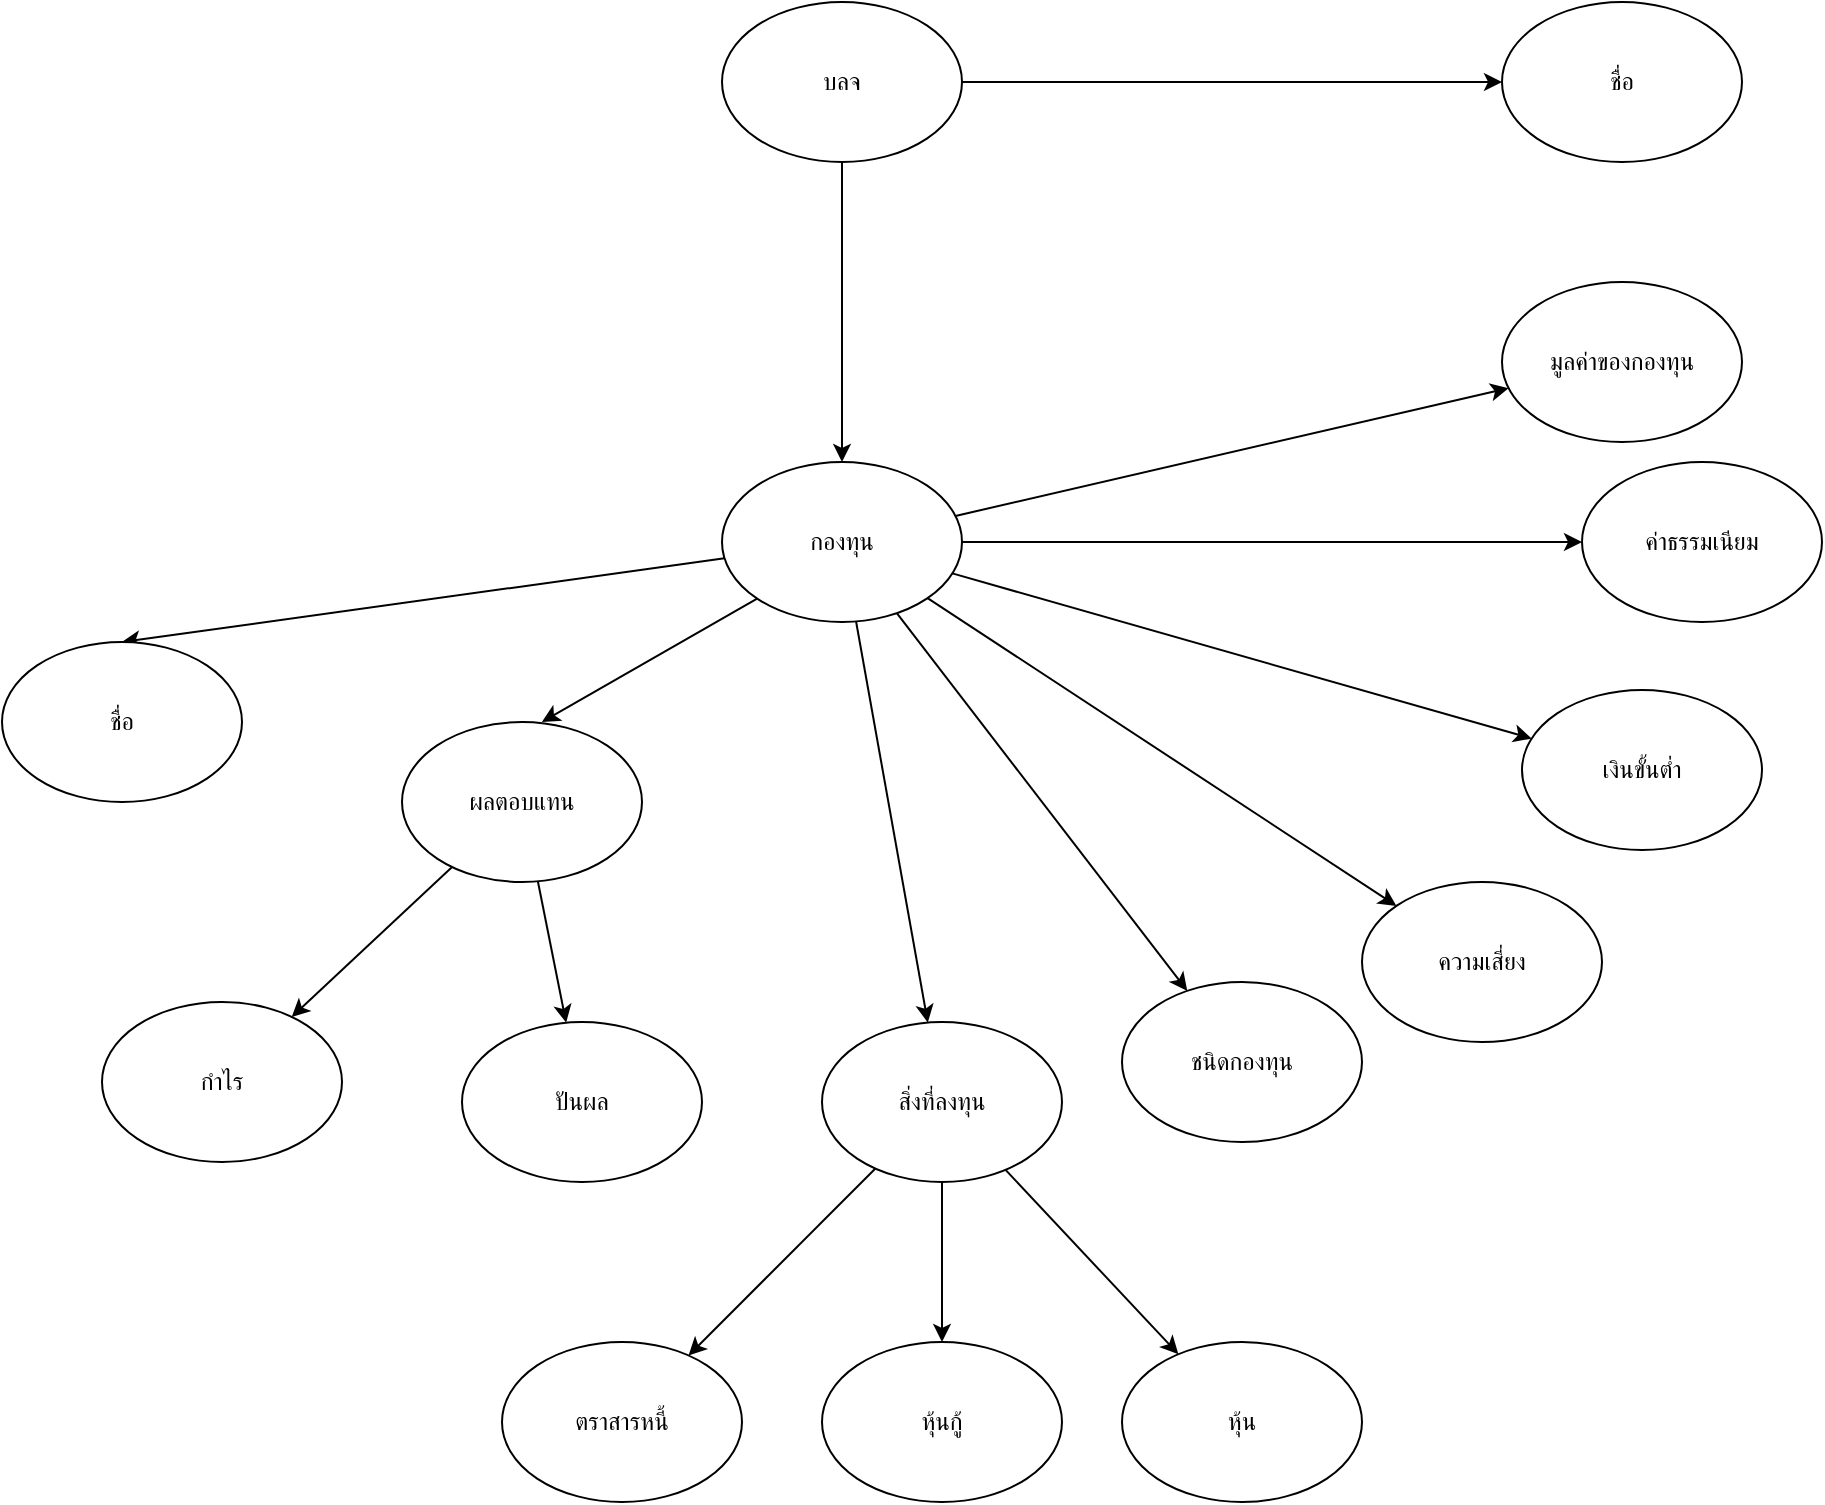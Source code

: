 <mxfile version="13.10.0" type="embed" pages="2">
    <diagram id="pNJxuBg1-X390WHa1x9L" name="Ontology">
        <mxGraphModel dx="1236" dy="941" grid="1" gridSize="10" guides="1" tooltips="1" connect="1" arrows="1" fold="1" page="1" pageScale="1" pageWidth="1169" pageHeight="827" math="0" shadow="0">
            <root>
                <mxCell id="hxNx-i2qnly7g-_exkPQ-0"/>
                <mxCell id="hxNx-i2qnly7g-_exkPQ-1" parent="hxNx-i2qnly7g-_exkPQ-0"/>
                <mxCell id="hxNx-i2qnly7g-_exkPQ-4" style="edgeStyle=none;rounded=0;orthogonalLoop=1;jettySize=auto;html=1;entryX=0.583;entryY=0;entryDx=0;entryDy=0;entryPerimeter=0;exitX=0;exitY=1;exitDx=0;exitDy=0;" parent="hxNx-i2qnly7g-_exkPQ-1" source="hxNx-i2qnly7g-_exkPQ-2" target="hxNx-i2qnly7g-_exkPQ-3" edge="1">
                    <mxGeometry relative="1" as="geometry">
                        <mxPoint x="331.765" y="305.294" as="sourcePoint"/>
                    </mxGeometry>
                </mxCell>
                <mxCell id="hxNx-i2qnly7g-_exkPQ-8" style="edgeStyle=none;rounded=0;orthogonalLoop=1;jettySize=auto;html=1;entryX=0.5;entryY=0;entryDx=0;entryDy=0;" parent="hxNx-i2qnly7g-_exkPQ-1" source="hxNx-i2qnly7g-_exkPQ-2" target="hxNx-i2qnly7g-_exkPQ-7" edge="1">
                    <mxGeometry relative="1" as="geometry"/>
                </mxCell>
                <mxCell id="hxNx-i2qnly7g-_exkPQ-11" value="" style="edgeStyle=none;rounded=0;orthogonalLoop=1;jettySize=auto;html=1;" parent="hxNx-i2qnly7g-_exkPQ-1" source="hxNx-i2qnly7g-_exkPQ-2" target="hxNx-i2qnly7g-_exkPQ-10" edge="1">
                    <mxGeometry relative="1" as="geometry"/>
                </mxCell>
                <mxCell id="hxNx-i2qnly7g-_exkPQ-21" value="" style="edgeStyle=none;rounded=0;orthogonalLoop=1;jettySize=auto;html=1;" parent="hxNx-i2qnly7g-_exkPQ-1" source="hxNx-i2qnly7g-_exkPQ-2" target="hxNx-i2qnly7g-_exkPQ-20" edge="1">
                    <mxGeometry relative="1" as="geometry"/>
                </mxCell>
                <mxCell id="hxNx-i2qnly7g-_exkPQ-24" value="" style="edgeStyle=none;rounded=0;orthogonalLoop=1;jettySize=auto;html=1;" parent="hxNx-i2qnly7g-_exkPQ-1" source="hxNx-i2qnly7g-_exkPQ-2" target="hxNx-i2qnly7g-_exkPQ-23" edge="1">
                    <mxGeometry relative="1" as="geometry"/>
                </mxCell>
                <mxCell id="hxNx-i2qnly7g-_exkPQ-27" value="" style="edgeStyle=none;rounded=0;orthogonalLoop=1;jettySize=auto;html=1;" parent="hxNx-i2qnly7g-_exkPQ-1" source="hxNx-i2qnly7g-_exkPQ-2" target="hxNx-i2qnly7g-_exkPQ-26" edge="1">
                    <mxGeometry relative="1" as="geometry"/>
                </mxCell>
                <mxCell id="hxNx-i2qnly7g-_exkPQ-30" value="" style="edgeStyle=none;rounded=0;orthogonalLoop=1;jettySize=auto;html=1;" parent="hxNx-i2qnly7g-_exkPQ-1" source="hxNx-i2qnly7g-_exkPQ-2" target="hxNx-i2qnly7g-_exkPQ-29" edge="1">
                    <mxGeometry relative="1" as="geometry"/>
                </mxCell>
                <mxCell id="hxNx-i2qnly7g-_exkPQ-31" style="edgeStyle=none;rounded=0;orthogonalLoop=1;jettySize=auto;html=1;" parent="hxNx-i2qnly7g-_exkPQ-1" source="hxNx-i2qnly7g-_exkPQ-2" target="hxNx-i2qnly7g-_exkPQ-32" edge="1">
                    <mxGeometry relative="1" as="geometry">
                        <mxPoint x="850" y="180" as="targetPoint"/>
                    </mxGeometry>
                </mxCell>
                <mxCell id="hxNx-i2qnly7g-_exkPQ-2" value="กองทุน" style="ellipse;whiteSpace=wrap;html=1;" parent="hxNx-i2qnly7g-_exkPQ-1" vertex="1">
                    <mxGeometry x="400" y="230" width="120" height="80" as="geometry"/>
                </mxCell>
                <mxCell id="hxNx-i2qnly7g-_exkPQ-12" style="edgeStyle=none;rounded=0;orthogonalLoop=1;jettySize=auto;html=1;" parent="hxNx-i2qnly7g-_exkPQ-1" source="hxNx-i2qnly7g-_exkPQ-3" target="hxNx-i2qnly7g-_exkPQ-13" edge="1">
                    <mxGeometry relative="1" as="geometry">
                        <mxPoint x="150" y="570" as="targetPoint"/>
                    </mxGeometry>
                </mxCell>
                <mxCell id="hxNx-i2qnly7g-_exkPQ-16" value="" style="edgeStyle=none;rounded=0;orthogonalLoop=1;jettySize=auto;html=1;" parent="hxNx-i2qnly7g-_exkPQ-1" source="hxNx-i2qnly7g-_exkPQ-3" target="hxNx-i2qnly7g-_exkPQ-15" edge="1">
                    <mxGeometry relative="1" as="geometry"/>
                </mxCell>
                <mxCell id="hxNx-i2qnly7g-_exkPQ-3" value="ผลตอบแทน" style="ellipse;whiteSpace=wrap;html=1;" parent="hxNx-i2qnly7g-_exkPQ-1" vertex="1">
                    <mxGeometry x="240" y="360" width="120" height="80" as="geometry"/>
                </mxCell>
                <mxCell id="hxNx-i2qnly7g-_exkPQ-7" value="ชื่อ" style="ellipse;whiteSpace=wrap;html=1;" parent="hxNx-i2qnly7g-_exkPQ-1" vertex="1">
                    <mxGeometry x="40" y="320" width="120" height="80" as="geometry"/>
                </mxCell>
                <mxCell id="hxNx-i2qnly7g-_exkPQ-38" value="" style="edgeStyle=none;rounded=0;orthogonalLoop=1;jettySize=auto;html=1;" parent="hxNx-i2qnly7g-_exkPQ-1" source="hxNx-i2qnly7g-_exkPQ-10" target="hxNx-i2qnly7g-_exkPQ-37" edge="1">
                    <mxGeometry relative="1" as="geometry"/>
                </mxCell>
                <mxCell id="hxNx-i2qnly7g-_exkPQ-40" value="" style="edgeStyle=none;rounded=0;orthogonalLoop=1;jettySize=auto;html=1;" parent="hxNx-i2qnly7g-_exkPQ-1" source="hxNx-i2qnly7g-_exkPQ-10" target="hxNx-i2qnly7g-_exkPQ-39" edge="1">
                    <mxGeometry relative="1" as="geometry"/>
                </mxCell>
                <mxCell id="hxNx-i2qnly7g-_exkPQ-41" style="edgeStyle=none;rounded=0;orthogonalLoop=1;jettySize=auto;html=1;" parent="hxNx-i2qnly7g-_exkPQ-1" source="hxNx-i2qnly7g-_exkPQ-10" target="hxNx-i2qnly7g-_exkPQ-42" edge="1">
                    <mxGeometry relative="1" as="geometry">
                        <mxPoint x="670" y="660" as="targetPoint"/>
                    </mxGeometry>
                </mxCell>
                <mxCell id="hxNx-i2qnly7g-_exkPQ-10" value="สิ่งที่ลงทุน" style="ellipse;whiteSpace=wrap;html=1;" parent="hxNx-i2qnly7g-_exkPQ-1" vertex="1">
                    <mxGeometry x="450" y="510" width="120" height="80" as="geometry"/>
                </mxCell>
                <mxCell id="hxNx-i2qnly7g-_exkPQ-13" value="กำไร" style="ellipse;whiteSpace=wrap;html=1;" parent="hxNx-i2qnly7g-_exkPQ-1" vertex="1">
                    <mxGeometry x="90" y="500" width="120" height="80" as="geometry"/>
                </mxCell>
                <mxCell id="hxNx-i2qnly7g-_exkPQ-15" value="ปันผล" style="ellipse;whiteSpace=wrap;html=1;" parent="hxNx-i2qnly7g-_exkPQ-1" vertex="1">
                    <mxGeometry x="270" y="510" width="120" height="80" as="geometry"/>
                </mxCell>
                <mxCell id="hxNx-i2qnly7g-_exkPQ-18" style="edgeStyle=none;rounded=0;orthogonalLoop=1;jettySize=auto;html=1;entryX=0.5;entryY=0;entryDx=0;entryDy=0;" parent="hxNx-i2qnly7g-_exkPQ-1" source="hxNx-i2qnly7g-_exkPQ-17" target="hxNx-i2qnly7g-_exkPQ-2" edge="1">
                    <mxGeometry relative="1" as="geometry"/>
                </mxCell>
                <mxCell id="hxNx-i2qnly7g-_exkPQ-35" value="" style="edgeStyle=none;rounded=0;orthogonalLoop=1;jettySize=auto;html=1;" parent="hxNx-i2qnly7g-_exkPQ-1" source="hxNx-i2qnly7g-_exkPQ-17" target="hxNx-i2qnly7g-_exkPQ-34" edge="1">
                    <mxGeometry relative="1" as="geometry"/>
                </mxCell>
                <mxCell id="hxNx-i2qnly7g-_exkPQ-17" value="บลจ" style="ellipse;whiteSpace=wrap;html=1;" parent="hxNx-i2qnly7g-_exkPQ-1" vertex="1">
                    <mxGeometry x="400" width="120" height="80" as="geometry"/>
                </mxCell>
                <mxCell id="hxNx-i2qnly7g-_exkPQ-20" value="ชนิดกองทุน" style="ellipse;whiteSpace=wrap;html=1;" parent="hxNx-i2qnly7g-_exkPQ-1" vertex="1">
                    <mxGeometry x="600" y="490" width="120" height="80" as="geometry"/>
                </mxCell>
                <mxCell id="hxNx-i2qnly7g-_exkPQ-23" value="ความเสี่ยง" style="ellipse;whiteSpace=wrap;html=1;" parent="hxNx-i2qnly7g-_exkPQ-1" vertex="1">
                    <mxGeometry x="720" y="440" width="120" height="80" as="geometry"/>
                </mxCell>
                <mxCell id="hxNx-i2qnly7g-_exkPQ-26" value="เงินขั้นต่ำ" style="ellipse;whiteSpace=wrap;html=1;" parent="hxNx-i2qnly7g-_exkPQ-1" vertex="1">
                    <mxGeometry x="800" y="344" width="120" height="80" as="geometry"/>
                </mxCell>
                <mxCell id="hxNx-i2qnly7g-_exkPQ-29" value="ค่าธรรมเนียม" style="ellipse;whiteSpace=wrap;html=1;" parent="hxNx-i2qnly7g-_exkPQ-1" vertex="1">
                    <mxGeometry x="830" y="230" width="120" height="80" as="geometry"/>
                </mxCell>
                <mxCell id="hxNx-i2qnly7g-_exkPQ-32" value="มูลค่าของกองทุน" style="ellipse;whiteSpace=wrap;html=1;" parent="hxNx-i2qnly7g-_exkPQ-1" vertex="1">
                    <mxGeometry x="790" y="140" width="120" height="80" as="geometry"/>
                </mxCell>
                <mxCell id="hxNx-i2qnly7g-_exkPQ-34" value="ชื่อ" style="ellipse;whiteSpace=wrap;html=1;" parent="hxNx-i2qnly7g-_exkPQ-1" vertex="1">
                    <mxGeometry x="790" width="120" height="80" as="geometry"/>
                </mxCell>
                <mxCell id="hxNx-i2qnly7g-_exkPQ-37" value="ตราสารหนี้" style="ellipse;whiteSpace=wrap;html=1;" parent="hxNx-i2qnly7g-_exkPQ-1" vertex="1">
                    <mxGeometry x="290" y="670" width="120" height="80" as="geometry"/>
                </mxCell>
                <mxCell id="hxNx-i2qnly7g-_exkPQ-39" value="หุ้นกู้" style="ellipse;whiteSpace=wrap;html=1;" parent="hxNx-i2qnly7g-_exkPQ-1" vertex="1">
                    <mxGeometry x="450" y="670" width="120" height="80" as="geometry"/>
                </mxCell>
                <mxCell id="hxNx-i2qnly7g-_exkPQ-42" value="หุ้น" style="ellipse;whiteSpace=wrap;html=1;" parent="hxNx-i2qnly7g-_exkPQ-1" vertex="1">
                    <mxGeometry x="600" y="670" width="120" height="80" as="geometry"/>
                </mxCell>
            </root>
        </mxGraphModel>
    </diagram>
    <diagram id="u_BqtCrPQ5bBu1THlTcy" name="Architecture">
        <mxGraphModel dx="1236" dy="941" grid="1" gridSize="10" guides="1" tooltips="1" connect="1" arrows="1" fold="1" page="1" pageScale="1" pageWidth="1169" pageHeight="827" math="0" shadow="0">
            <root>
                <mxCell id="1F3TFG4GSUm-9z4haJIa-0"/>
                <mxCell id="1F3TFG4GSUm-9z4haJIa-1" parent="1F3TFG4GSUm-9z4haJIa-0"/>
                <mxCell id="ojYxhoOG9fCCm8r-ZmI2-0" value="&lt;font style=&quot;font-size: 14px&quot;&gt;SQL&lt;/font&gt;" style="shape=cylinder3;whiteSpace=wrap;html=1;boundedLbl=1;backgroundOutline=1;size=15;" vertex="1" parent="1F3TFG4GSUm-9z4haJIa-1">
                    <mxGeometry x="890" y="300" width="70" height="100" as="geometry"/>
                </mxCell>
                <mxCell id="ojYxhoOG9fCCm8r-ZmI2-2" value="&lt;font style=&quot;font-size: 14px&quot;&gt;Ontology&lt;/font&gt;" style="shape=cylinder3;whiteSpace=wrap;html=1;boundedLbl=1;backgroundOutline=1;size=15;" vertex="1" parent="1F3TFG4GSUm-9z4haJIa-1">
                    <mxGeometry x="130" y="300" width="70" height="100" as="geometry"/>
                </mxCell>
                <mxCell id="ojYxhoOG9fCCm8r-ZmI2-3" value="&lt;font style=&quot;font-size: 14px&quot;&gt;Web Client&lt;/font&gt;" style="rounded=0;whiteSpace=wrap;html=1;" vertex="1" parent="1F3TFG4GSUm-9z4haJIa-1">
                    <mxGeometry x="630" y="510" width="160" height="90" as="geometry"/>
                </mxCell>
                <mxCell id="ojYxhoOG9fCCm8r-ZmI2-16" style="edgeStyle=none;rounded=0;orthogonalLoop=1;jettySize=auto;html=1;entryX=1;entryY=0.75;entryDx=0;entryDy=0;exitX=0;exitY=0.75;exitDx=0;exitDy=0;" edge="1" parent="1F3TFG4GSUm-9z4haJIa-1" source="ojYxhoOG9fCCm8r-ZmI2-4" target="ojYxhoOG9fCCm8r-ZmI2-7">
                    <mxGeometry relative="1" as="geometry"/>
                </mxCell>
                <mxCell id="ojYxhoOG9fCCm8r-ZmI2-20" style="edgeStyle=none;rounded=0;orthogonalLoop=1;jettySize=auto;html=1;entryX=0.25;entryY=0;entryDx=0;entryDy=0;exitX=0.25;exitY=1;exitDx=0;exitDy=0;" edge="1" parent="1F3TFG4GSUm-9z4haJIa-1" source="ojYxhoOG9fCCm8r-ZmI2-4" target="ojYxhoOG9fCCm8r-ZmI2-3">
                    <mxGeometry relative="1" as="geometry"/>
                </mxCell>
                <mxCell id="ojYxhoOG9fCCm8r-ZmI2-21" style="edgeStyle=none;rounded=0;orthogonalLoop=1;jettySize=auto;html=1;entryX=0.75;entryY=0;entryDx=0;entryDy=0;exitX=0.75;exitY=1;exitDx=0;exitDy=0;startArrow=classic;startFill=1;endArrow=none;endFill=0;" edge="1" parent="1F3TFG4GSUm-9z4haJIa-1" source="ojYxhoOG9fCCm8r-ZmI2-4" target="ojYxhoOG9fCCm8r-ZmI2-3">
                    <mxGeometry relative="1" as="geometry"/>
                </mxCell>
                <mxCell id="ojYxhoOG9fCCm8r-ZmI2-24" style="edgeStyle=none;rounded=0;orthogonalLoop=1;jettySize=auto;html=1;entryX=0;entryY=0.5;entryDx=0;entryDy=0;entryPerimeter=0;startArrow=none;startFill=0;endArrow=none;endFill=0;" edge="1" parent="1F3TFG4GSUm-9z4haJIa-1" source="ojYxhoOG9fCCm8r-ZmI2-4" target="ojYxhoOG9fCCm8r-ZmI2-0">
                    <mxGeometry relative="1" as="geometry"/>
                </mxCell>
                <mxCell id="ojYxhoOG9fCCm8r-ZmI2-4" value="&lt;font style=&quot;font-size: 14px&quot;&gt;Web API (Node.JS)&lt;/font&gt;" style="rounded=0;whiteSpace=wrap;html=1;" vertex="1" parent="1F3TFG4GSUm-9z4haJIa-1">
                    <mxGeometry x="630" y="300" width="160" height="100" as="geometry"/>
                </mxCell>
                <mxCell id="ojYxhoOG9fCCm8r-ZmI2-15" style="edgeStyle=none;rounded=0;orthogonalLoop=1;jettySize=auto;html=1;entryX=0;entryY=0.25;entryDx=0;entryDy=0;exitX=1;exitY=0.25;exitDx=0;exitDy=0;" edge="1" parent="1F3TFG4GSUm-9z4haJIa-1" source="ojYxhoOG9fCCm8r-ZmI2-7" target="ojYxhoOG9fCCm8r-ZmI2-4">
                    <mxGeometry relative="1" as="geometry"/>
                </mxCell>
                <mxCell id="ojYxhoOG9fCCm8r-ZmI2-23" style="edgeStyle=none;rounded=0;orthogonalLoop=1;jettySize=auto;html=1;entryX=1;entryY=0.5;entryDx=0;entryDy=0;entryPerimeter=0;startArrow=none;startFill=0;endArrow=none;endFill=0;" edge="1" parent="1F3TFG4GSUm-9z4haJIa-1" source="ojYxhoOG9fCCm8r-ZmI2-7" target="ojYxhoOG9fCCm8r-ZmI2-2">
                    <mxGeometry relative="1" as="geometry"/>
                </mxCell>
                <mxCell id="ojYxhoOG9fCCm8r-ZmI2-7" value="&lt;font style=&quot;font-size: 16px&quot;&gt;Apache Jena Fuseki&lt;/font&gt;" style="rounded=0;whiteSpace=wrap;html=1;" vertex="1" parent="1F3TFG4GSUm-9z4haJIa-1">
                    <mxGeometry x="330" y="300" width="170" height="100" as="geometry"/>
                </mxCell>
                <mxCell id="ojYxhoOG9fCCm8r-ZmI2-27" style="edgeStyle=none;rounded=0;orthogonalLoop=1;jettySize=auto;html=1;entryX=0.75;entryY=0;entryDx=0;entryDy=0;startArrow=classic;startFill=1;endArrow=none;endFill=0;" edge="1" parent="1F3TFG4GSUm-9z4haJIa-1" target="ojYxhoOG9fCCm8r-ZmI2-4">
                    <mxGeometry relative="1" as="geometry">
                        <mxPoint x="750" y="190" as="sourcePoint"/>
                    </mxGeometry>
                </mxCell>
                <mxCell id="ojYxhoOG9fCCm8r-ZmI2-28" style="edgeStyle=none;rounded=0;orthogonalLoop=1;jettySize=auto;html=1;startArrow=none;startFill=0;endArrow=classic;endFill=1;entryX=0.25;entryY=0;entryDx=0;entryDy=0;" edge="1" parent="1F3TFG4GSUm-9z4haJIa-1" target="ojYxhoOG9fCCm8r-ZmI2-4">
                    <mxGeometry relative="1" as="geometry">
                        <mxPoint x="670" y="190" as="sourcePoint"/>
                    </mxGeometry>
                </mxCell>
                <mxCell id="ojYxhoOG9fCCm8r-ZmI2-25" value="&lt;span style=&quot;font-size: 16px&quot;&gt;SEC API&lt;/span&gt;" style="rounded=0;whiteSpace=wrap;html=1;" vertex="1" parent="1F3TFG4GSUm-9z4haJIa-1">
                    <mxGeometry x="625" y="90" width="170" height="100" as="geometry"/>
                </mxCell>
            </root>
        </mxGraphModel>
    </diagram>
</mxfile>